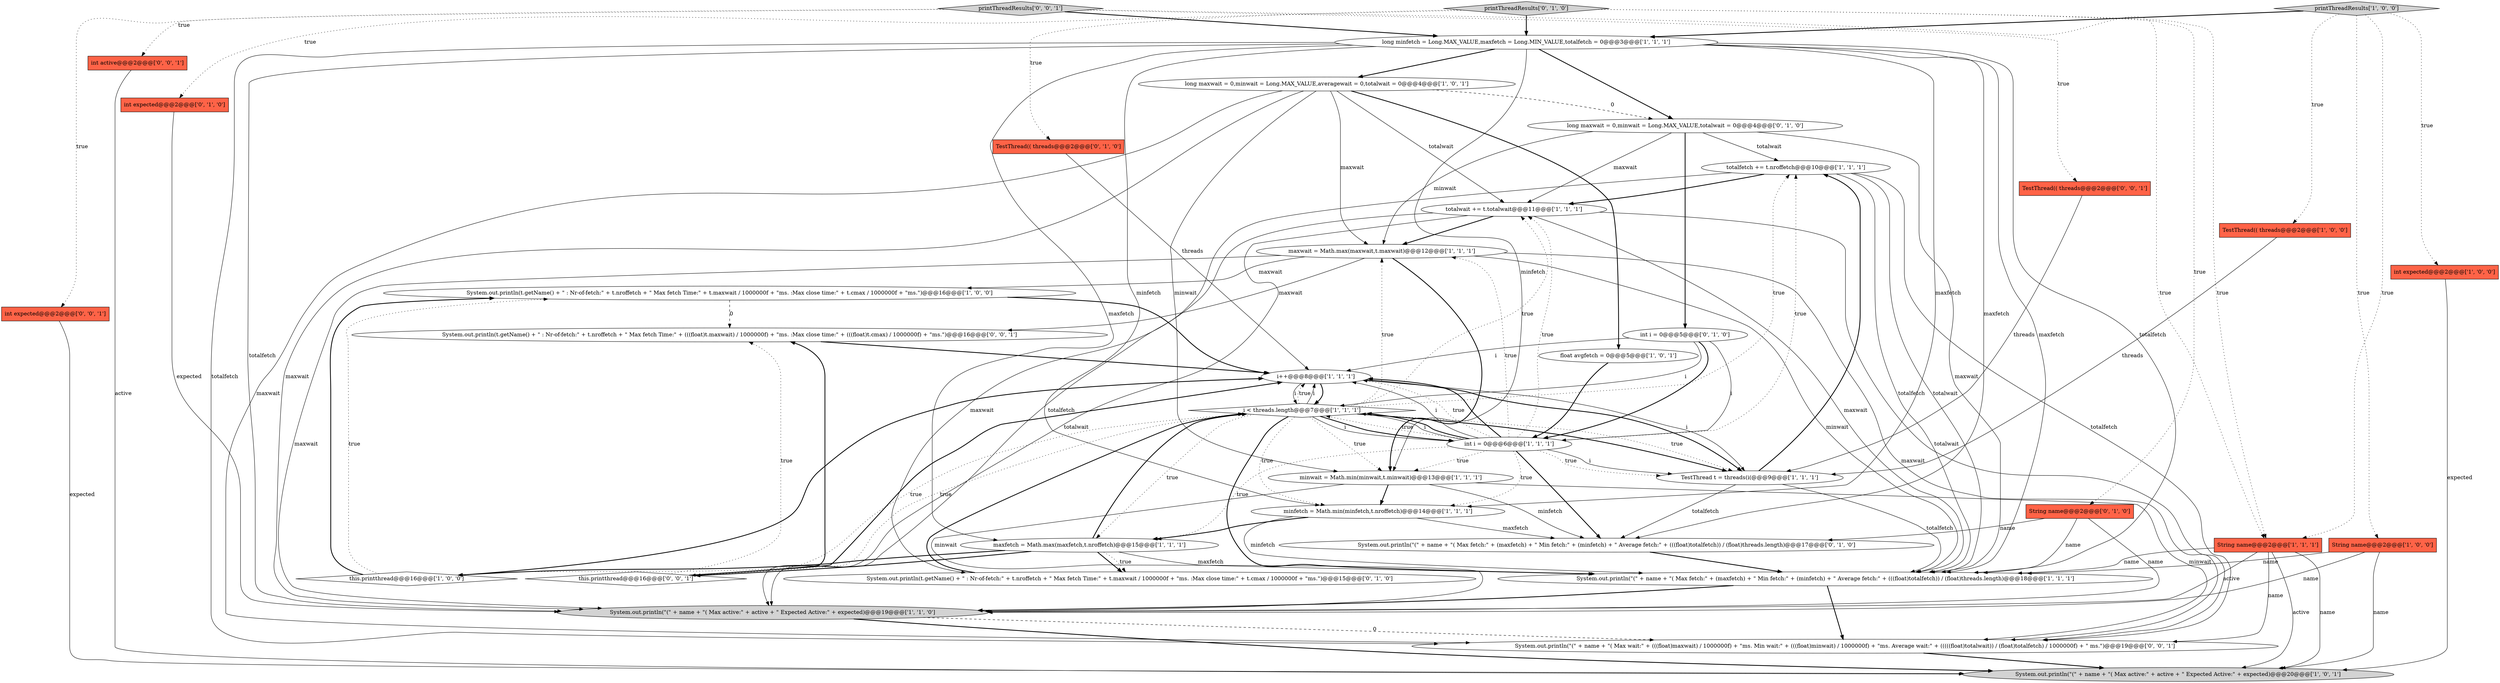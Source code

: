 digraph {
1 [style = filled, label = "totalfetch += t.nroffetch@@@10@@@['1', '1', '1']", fillcolor = white, shape = ellipse image = "AAA0AAABBB1BBB"];
32 [style = filled, label = "this.printthread@@@16@@@['0', '0', '1']", fillcolor = white, shape = diamond image = "AAA0AAABBB3BBB"];
35 [style = filled, label = "int active@@@2@@@['0', '0', '1']", fillcolor = tomato, shape = box image = "AAA0AAABBB3BBB"];
34 [style = filled, label = "System.out.println(\"(\" + name + \"( Max wait:\" + (((float)maxwait) / 1000000f) + \"ms. Min wait:\" + (((float)minwait) / 1000000f) + \"ms. Average wait:\" + (((((float)totalwait)) / (float)totalfetch) / 1000000f) + \" ms.\")@@@19@@@['0', '0', '1']", fillcolor = white, shape = ellipse image = "AAA0AAABBB3BBB"];
0 [style = filled, label = "long maxwait = 0,minwait = Long.MAX_VALUE,averagewait = 0,totalwait = 0@@@4@@@['1', '0', '1']", fillcolor = white, shape = ellipse image = "AAA0AAABBB1BBB"];
6 [style = filled, label = "maxwait = Math.max(maxwait,t.maxwait)@@@12@@@['1', '1', '1']", fillcolor = white, shape = ellipse image = "AAA0AAABBB1BBB"];
20 [style = filled, label = "i < threads.length@@@7@@@['1', '1', '1']", fillcolor = white, shape = diamond image = "AAA0AAABBB1BBB"];
25 [style = filled, label = "TestThread(( threads@@@2@@@['0', '1', '0']", fillcolor = tomato, shape = box image = "AAA0AAABBB2BBB"];
30 [style = filled, label = "int i = 0@@@5@@@['0', '1', '0']", fillcolor = white, shape = ellipse image = "AAA0AAABBB2BBB"];
28 [style = filled, label = "int expected@@@2@@@['0', '1', '0']", fillcolor = tomato, shape = box image = "AAA0AAABBB2BBB"];
8 [style = filled, label = "long minfetch = Long.MAX_VALUE,maxfetch = Long.MIN_VALUE,totalfetch = 0@@@3@@@['1', '1', '1']", fillcolor = white, shape = ellipse image = "AAA0AAABBB1BBB"];
31 [style = filled, label = "int expected@@@2@@@['0', '0', '1']", fillcolor = tomato, shape = box image = "AAA0AAABBB3BBB"];
5 [style = filled, label = "String name@@@2@@@['1', '0', '0']", fillcolor = tomato, shape = box image = "AAA0AAABBB1BBB"];
10 [style = filled, label = "int expected@@@2@@@['1', '0', '0']", fillcolor = tomato, shape = box image = "AAA0AAABBB1BBB"];
15 [style = filled, label = "minfetch = Math.min(minfetch,t.nroffetch)@@@14@@@['1', '1', '1']", fillcolor = white, shape = ellipse image = "AAA0AAABBB1BBB"];
36 [style = filled, label = "TestThread(( threads@@@2@@@['0', '0', '1']", fillcolor = tomato, shape = box image = "AAA0AAABBB3BBB"];
18 [style = filled, label = "totalwait += t.totalwait@@@11@@@['1', '1', '1']", fillcolor = white, shape = ellipse image = "AAA0AAABBB1BBB"];
11 [style = filled, label = "System.out.println(t.getName() + \" : Nr-of-fetch:\" + t.nroffetch + \" Max fetch Time:\" + t.maxwait / 1000000f + \"ms. :Max close time:\" + t.cmax / 1000000f + \"ms.\")@@@16@@@['1', '0', '0']", fillcolor = white, shape = ellipse image = "AAA0AAABBB1BBB"];
37 [style = filled, label = "printThreadResults['0', '0', '1']", fillcolor = lightgray, shape = diamond image = "AAA0AAABBB3BBB"];
4 [style = filled, label = "minwait = Math.min(minwait,t.minwait)@@@13@@@['1', '1', '1']", fillcolor = white, shape = ellipse image = "AAA0AAABBB1BBB"];
21 [style = filled, label = "float avgfetch = 0@@@5@@@['1', '0', '1']", fillcolor = white, shape = ellipse image = "AAA0AAABBB1BBB"];
13 [style = filled, label = "maxfetch = Math.max(maxfetch,t.nroffetch)@@@15@@@['1', '1', '1']", fillcolor = white, shape = ellipse image = "AAA0AAABBB1BBB"];
24 [style = filled, label = "printThreadResults['0', '1', '0']", fillcolor = lightgray, shape = diamond image = "AAA0AAABBB2BBB"];
23 [style = filled, label = "System.out.println(t.getName() + \" : Nr-of-fetch:\" + t.nroffetch + \" Max fetch Time:\" + t.maxwait / 1000000f + \"ms. :Max close time:\" + t.cmax / 1000000f + \"ms.\")@@@15@@@['0', '1', '0']", fillcolor = white, shape = ellipse image = "AAA0AAABBB2BBB"];
7 [style = filled, label = "printThreadResults['1', '0', '0']", fillcolor = lightgray, shape = diamond image = "AAA0AAABBB1BBB"];
22 [style = filled, label = "System.out.println(\"(\" + name + \"( Max active:\" + active + \" Expected Active:\" + expected)@@@20@@@['1', '0', '1']", fillcolor = lightgray, shape = ellipse image = "AAA0AAABBB1BBB"];
14 [style = filled, label = "int i = 0@@@6@@@['1', '1', '1']", fillcolor = white, shape = ellipse image = "AAA0AAABBB1BBB"];
9 [style = filled, label = "TestThread(( threads@@@2@@@['1', '0', '0']", fillcolor = tomato, shape = box image = "AAA0AAABBB1BBB"];
26 [style = filled, label = "String name@@@2@@@['0', '1', '0']", fillcolor = tomato, shape = box image = "AAA0AAABBB2BBB"];
33 [style = filled, label = "System.out.println(t.getName() + \" : Nr-of-fetch:\" + t.nroffetch + \" Max fetch Time:\" + (((float)t.maxwait) / 1000000f) + \"ms. :Max close time:\" + (((float)t.cmax) / 1000000f) + \"ms.\")@@@16@@@['0', '0', '1']", fillcolor = white, shape = ellipse image = "AAA0AAABBB3BBB"];
3 [style = filled, label = "this.printthread@@@16@@@['1', '0', '0']", fillcolor = white, shape = diamond image = "AAA0AAABBB1BBB"];
16 [style = filled, label = "System.out.println(\"(\" + name + \"( Max fetch:\" + (maxfetch) + \" Min fetch:\" + (minfetch) + \" Average fetch:\" + (((float)totalfetch)) / (float)threads.length)@@@18@@@['1', '1', '1']", fillcolor = white, shape = ellipse image = "AAA0AAABBB1BBB"];
19 [style = filled, label = "String name@@@2@@@['1', '1', '1']", fillcolor = tomato, shape = box image = "AAA0AAABBB1BBB"];
29 [style = filled, label = "long maxwait = 0,minwait = Long.MAX_VALUE,totalwait = 0@@@4@@@['0', '1', '0']", fillcolor = white, shape = ellipse image = "AAA1AAABBB2BBB"];
12 [style = filled, label = "TestThread t = threads(i(@@@9@@@['1', '1', '1']", fillcolor = white, shape = ellipse image = "AAA0AAABBB1BBB"];
17 [style = filled, label = "i++@@@8@@@['1', '1', '1']", fillcolor = white, shape = ellipse image = "AAA0AAABBB1BBB"];
27 [style = filled, label = "System.out.println(\"(\" + name + \"( Max fetch:\" + (maxfetch) + \" Min fetch:\" + (minfetch) + \" Average fetch:\" + (((float)totalfetch)) / (float)threads.length)@@@17@@@['0', '1', '0']", fillcolor = white, shape = ellipse image = "AAA0AAABBB2BBB"];
2 [style = filled, label = "System.out.println(\"(\" + name + \"( Max active:\" + active + \" Expected Active:\" + expected)@@@19@@@['1', '1', '0']", fillcolor = lightgray, shape = ellipse image = "AAA0AAABBB1BBB"];
20->1 [style = dotted, label="true"];
20->32 [style = dotted, label="true"];
14->4 [style = dotted, label="true"];
6->16 [style = solid, label="minwait"];
14->18 [style = dotted, label="true"];
35->22 [style = solid, label="active"];
20->18 [style = dotted, label="true"];
1->16 [style = solid, label="totalfetch"];
33->17 [style = bold, label=""];
12->1 [style = bold, label=""];
16->34 [style = bold, label=""];
1->18 [style = bold, label=""];
26->27 [style = solid, label="name"];
6->11 [style = solid, label="maxwait"];
4->34 [style = solid, label="minwait"];
28->2 [style = solid, label="expected"];
8->4 [style = solid, label="minfetch"];
3->17 [style = bold, label=""];
19->16 [style = solid, label="name"];
8->13 [style = solid, label="maxfetch"];
14->12 [style = solid, label="i"];
0->21 [style = bold, label=""];
15->13 [style = bold, label=""];
19->22 [style = solid, label="name"];
30->20 [style = solid, label="i"];
29->16 [style = solid, label="maxwait"];
13->20 [style = bold, label=""];
25->17 [style = solid, label="threads"];
13->16 [style = solid, label="maxfetch"];
8->2 [style = solid, label="totalfetch"];
14->17 [style = bold, label=""];
20->16 [style = bold, label=""];
0->29 [style = dashed, label="0"];
7->10 [style = dotted, label="true"];
37->19 [style = dotted, label="true"];
11->33 [style = dashed, label="0"];
29->1 [style = solid, label="totalwait"];
19->2 [style = solid, label="active"];
6->34 [style = solid, label="maxwait"];
11->17 [style = bold, label=""];
9->12 [style = solid, label="threads"];
7->5 [style = dotted, label="true"];
16->2 [style = bold, label=""];
15->27 [style = solid, label="maxfetch"];
10->22 [style = solid, label="expected"];
0->4 [style = solid, label="minwait"];
30->14 [style = solid, label="i"];
19->34 [style = solid, label="name"];
3->11 [style = dotted, label="true"];
14->17 [style = solid, label="i"];
6->33 [style = solid, label="maxwait"];
4->2 [style = solid, label="minwait"];
14->20 [style = dotted, label="true"];
8->16 [style = solid, label="maxfetch"];
24->25 [style = dotted, label="true"];
18->34 [style = solid, label="totalwait"];
32->33 [style = bold, label=""];
14->20 [style = solid, label="i"];
34->22 [style = bold, label=""];
36->12 [style = solid, label="threads"];
30->14 [style = bold, label=""];
37->35 [style = dotted, label="true"];
4->27 [style = solid, label="minfetch"];
37->36 [style = dotted, label="true"];
20->12 [style = bold, label=""];
18->6 [style = bold, label=""];
14->17 [style = dotted, label="true"];
20->3 [style = dotted, label="true"];
0->34 [style = solid, label="maxwait"];
26->16 [style = solid, label="name"];
0->6 [style = solid, label="maxwait"];
1->16 [style = solid, label="totalwait"];
5->16 [style = solid, label="name"];
21->14 [style = bold, label=""];
7->8 [style = bold, label=""];
8->15 [style = solid, label="minfetch"];
6->4 [style = bold, label=""];
18->16 [style = solid, label="maxwait"];
8->0 [style = bold, label=""];
14->1 [style = dotted, label="true"];
13->23 [style = bold, label=""];
20->17 [style = dotted, label="true"];
17->20 [style = solid, label="i"];
17->20 [style = bold, label=""];
13->23 [style = dotted, label="true"];
14->6 [style = dotted, label="true"];
32->33 [style = dotted, label="true"];
20->12 [style = dotted, label="true"];
24->19 [style = dotted, label="true"];
12->27 [style = solid, label="totalfetch"];
14->13 [style = dotted, label="true"];
8->34 [style = solid, label="totalfetch"];
23->20 [style = bold, label=""];
8->16 [style = solid, label="totalfetch"];
20->13 [style = dotted, label="true"];
13->3 [style = bold, label=""];
26->2 [style = solid, label="name"];
20->14 [style = solid, label="i"];
12->16 [style = solid, label="totalfetch"];
20->17 [style = solid, label="i"];
24->8 [style = bold, label=""];
8->27 [style = solid, label="maxfetch"];
5->2 [style = solid, label="name"];
29->18 [style = solid, label="maxwait"];
29->30 [style = bold, label=""];
14->27 [style = bold, label=""];
24->28 [style = dotted, label="true"];
30->17 [style = solid, label="i"];
7->19 [style = dotted, label="true"];
0->18 [style = solid, label="totalwait"];
3->11 [style = bold, label=""];
1->2 [style = solid, label="totalfetch"];
24->26 [style = dotted, label="true"];
0->2 [style = solid, label="maxwait"];
15->16 [style = solid, label="minfetch"];
17->12 [style = bold, label=""];
5->22 [style = solid, label="name"];
7->9 [style = dotted, label="true"];
14->12 [style = dotted, label="true"];
27->16 [style = bold, label=""];
2->34 [style = dashed, label="0"];
20->15 [style = dotted, label="true"];
19->22 [style = solid, label="active"];
8->29 [style = bold, label=""];
14->15 [style = dotted, label="true"];
32->17 [style = bold, label=""];
1->34 [style = solid, label="totalfetch"];
20->4 [style = dotted, label="true"];
6->2 [style = solid, label="maxwait"];
2->22 [style = bold, label=""];
8->15 [style = solid, label="maxfetch"];
18->23 [style = solid, label="maxwait"];
31->22 [style = solid, label="expected"];
18->2 [style = solid, label="totalwait"];
29->6 [style = solid, label="minwait"];
37->31 [style = dotted, label="true"];
4->15 [style = bold, label=""];
13->32 [style = bold, label=""];
20->14 [style = bold, label=""];
37->8 [style = bold, label=""];
20->6 [style = dotted, label="true"];
14->20 [style = bold, label=""];
17->12 [style = solid, label="i"];
}
